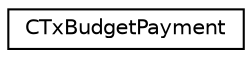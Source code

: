 digraph "Graphical Class Hierarchy"
{
 // LATEX_PDF_SIZE
  edge [fontname="Helvetica",fontsize="10",labelfontname="Helvetica",labelfontsize="10"];
  node [fontname="Helvetica",fontsize="10",shape=record];
  rankdir="LR";
  Node0 [label="CTxBudgetPayment",height=0.2,width=0.4,color="black", fillcolor="white", style="filled",URL="$class_c_tx_budget_payment.html",tooltip=" "];
}
